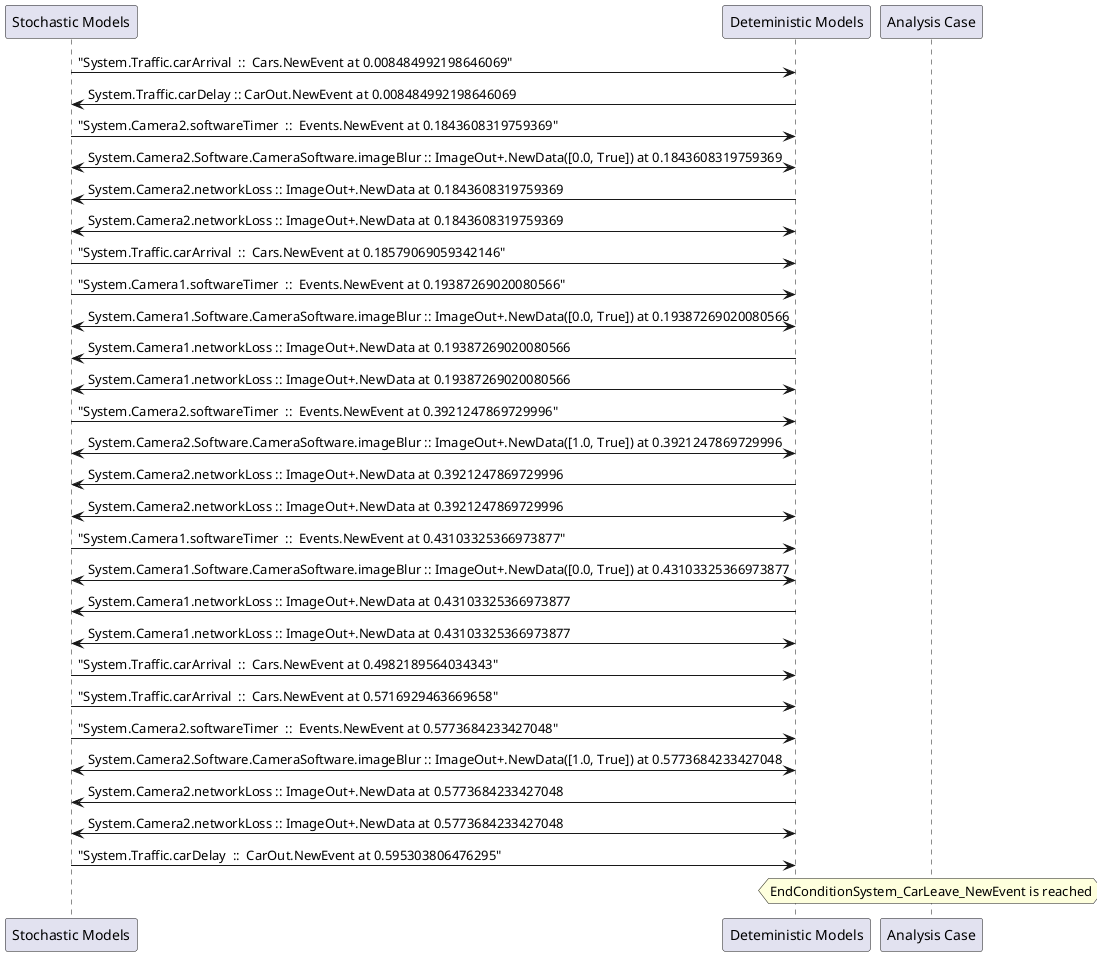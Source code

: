 
	@startuml
	participant "Stochastic Models" as stochmodel
	participant "Deteministic Models" as detmodel
	participant "Analysis Case" as analysis
	{23582_stop} stochmodel -> detmodel : "System.Traffic.carArrival  ::  Cars.NewEvent at 0.008484992198646069"
{23593_start} detmodel -> stochmodel : System.Traffic.carDelay :: CarOut.NewEvent at 0.008484992198646069
{23566_stop} stochmodel -> detmodel : "System.Camera2.softwareTimer  ::  Events.NewEvent at 0.1843608319759369"
detmodel <-> stochmodel : System.Camera2.Software.CameraSoftware.imageBlur :: ImageOut+.NewData([0.0, True]) at 0.1843608319759369
detmodel -> stochmodel : System.Camera2.networkLoss :: ImageOut+.NewData at 0.1843608319759369
detmodel <-> stochmodel : System.Camera2.networkLoss :: ImageOut+.NewData at 0.1843608319759369
{23583_stop} stochmodel -> detmodel : "System.Traffic.carArrival  ::  Cars.NewEvent at 0.18579069059342146"
{23551_stop} stochmodel -> detmodel : "System.Camera1.softwareTimer  ::  Events.NewEvent at 0.19387269020080566"
detmodel <-> stochmodel : System.Camera1.Software.CameraSoftware.imageBlur :: ImageOut+.NewData([0.0, True]) at 0.19387269020080566
detmodel -> stochmodel : System.Camera1.networkLoss :: ImageOut+.NewData at 0.19387269020080566
detmodel <-> stochmodel : System.Camera1.networkLoss :: ImageOut+.NewData at 0.19387269020080566
{23567_stop} stochmodel -> detmodel : "System.Camera2.softwareTimer  ::  Events.NewEvent at 0.3921247869729996"
detmodel <-> stochmodel : System.Camera2.Software.CameraSoftware.imageBlur :: ImageOut+.NewData([1.0, True]) at 0.3921247869729996
detmodel -> stochmodel : System.Camera2.networkLoss :: ImageOut+.NewData at 0.3921247869729996
detmodel <-> stochmodel : System.Camera2.networkLoss :: ImageOut+.NewData at 0.3921247869729996
{23552_stop} stochmodel -> detmodel : "System.Camera1.softwareTimer  ::  Events.NewEvent at 0.43103325366973877"
detmodel <-> stochmodel : System.Camera1.Software.CameraSoftware.imageBlur :: ImageOut+.NewData([0.0, True]) at 0.43103325366973877
detmodel -> stochmodel : System.Camera1.networkLoss :: ImageOut+.NewData at 0.43103325366973877
detmodel <-> stochmodel : System.Camera1.networkLoss :: ImageOut+.NewData at 0.43103325366973877
{23584_stop} stochmodel -> detmodel : "System.Traffic.carArrival  ::  Cars.NewEvent at 0.4982189564034343"
{23585_stop} stochmodel -> detmodel : "System.Traffic.carArrival  ::  Cars.NewEvent at 0.5716929463669658"
{23568_stop} stochmodel -> detmodel : "System.Camera2.softwareTimer  ::  Events.NewEvent at 0.5773684233427048"
detmodel <-> stochmodel : System.Camera2.Software.CameraSoftware.imageBlur :: ImageOut+.NewData([1.0, True]) at 0.5773684233427048
detmodel -> stochmodel : System.Camera2.networkLoss :: ImageOut+.NewData at 0.5773684233427048
detmodel <-> stochmodel : System.Camera2.networkLoss :: ImageOut+.NewData at 0.5773684233427048
{23593_stop} stochmodel -> detmodel : "System.Traffic.carDelay  ::  CarOut.NewEvent at 0.595303806476295"
{23593_start} <-> {23593_stop} : delay
hnote over analysis 
EndConditionSystem_CarLeave_NewEvent is reached
endnote
@enduml